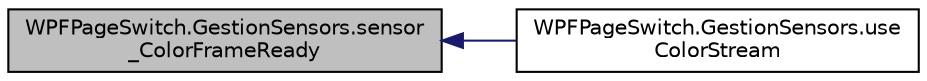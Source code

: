 digraph "WPFPageSwitch.GestionSensors.sensor_ColorFrameReady"
{
  edge [fontname="Helvetica",fontsize="10",labelfontname="Helvetica",labelfontsize="10"];
  node [fontname="Helvetica",fontsize="10",shape=record];
  rankdir="LR";
  Node1 [label="WPFPageSwitch.GestionSensors.sensor\l_ColorFrameReady",height=0.2,width=0.4,color="black", fillcolor="grey75", style="filled" fontcolor="black"];
  Node1 -> Node2 [dir="back",color="midnightblue",fontsize="10",style="solid",fontname="Helvetica"];
  Node2 [label="WPFPageSwitch.GestionSensors.use\lColorStream",height=0.2,width=0.4,color="black", fillcolor="white", style="filled",URL="$d0/dba/class_w_p_f_page_switch_1_1_gestion_sensors.html#ab5f3364669a06cc4afabf29ed7de5c4a",tooltip="Enable color stream and attach him a target "];
}
